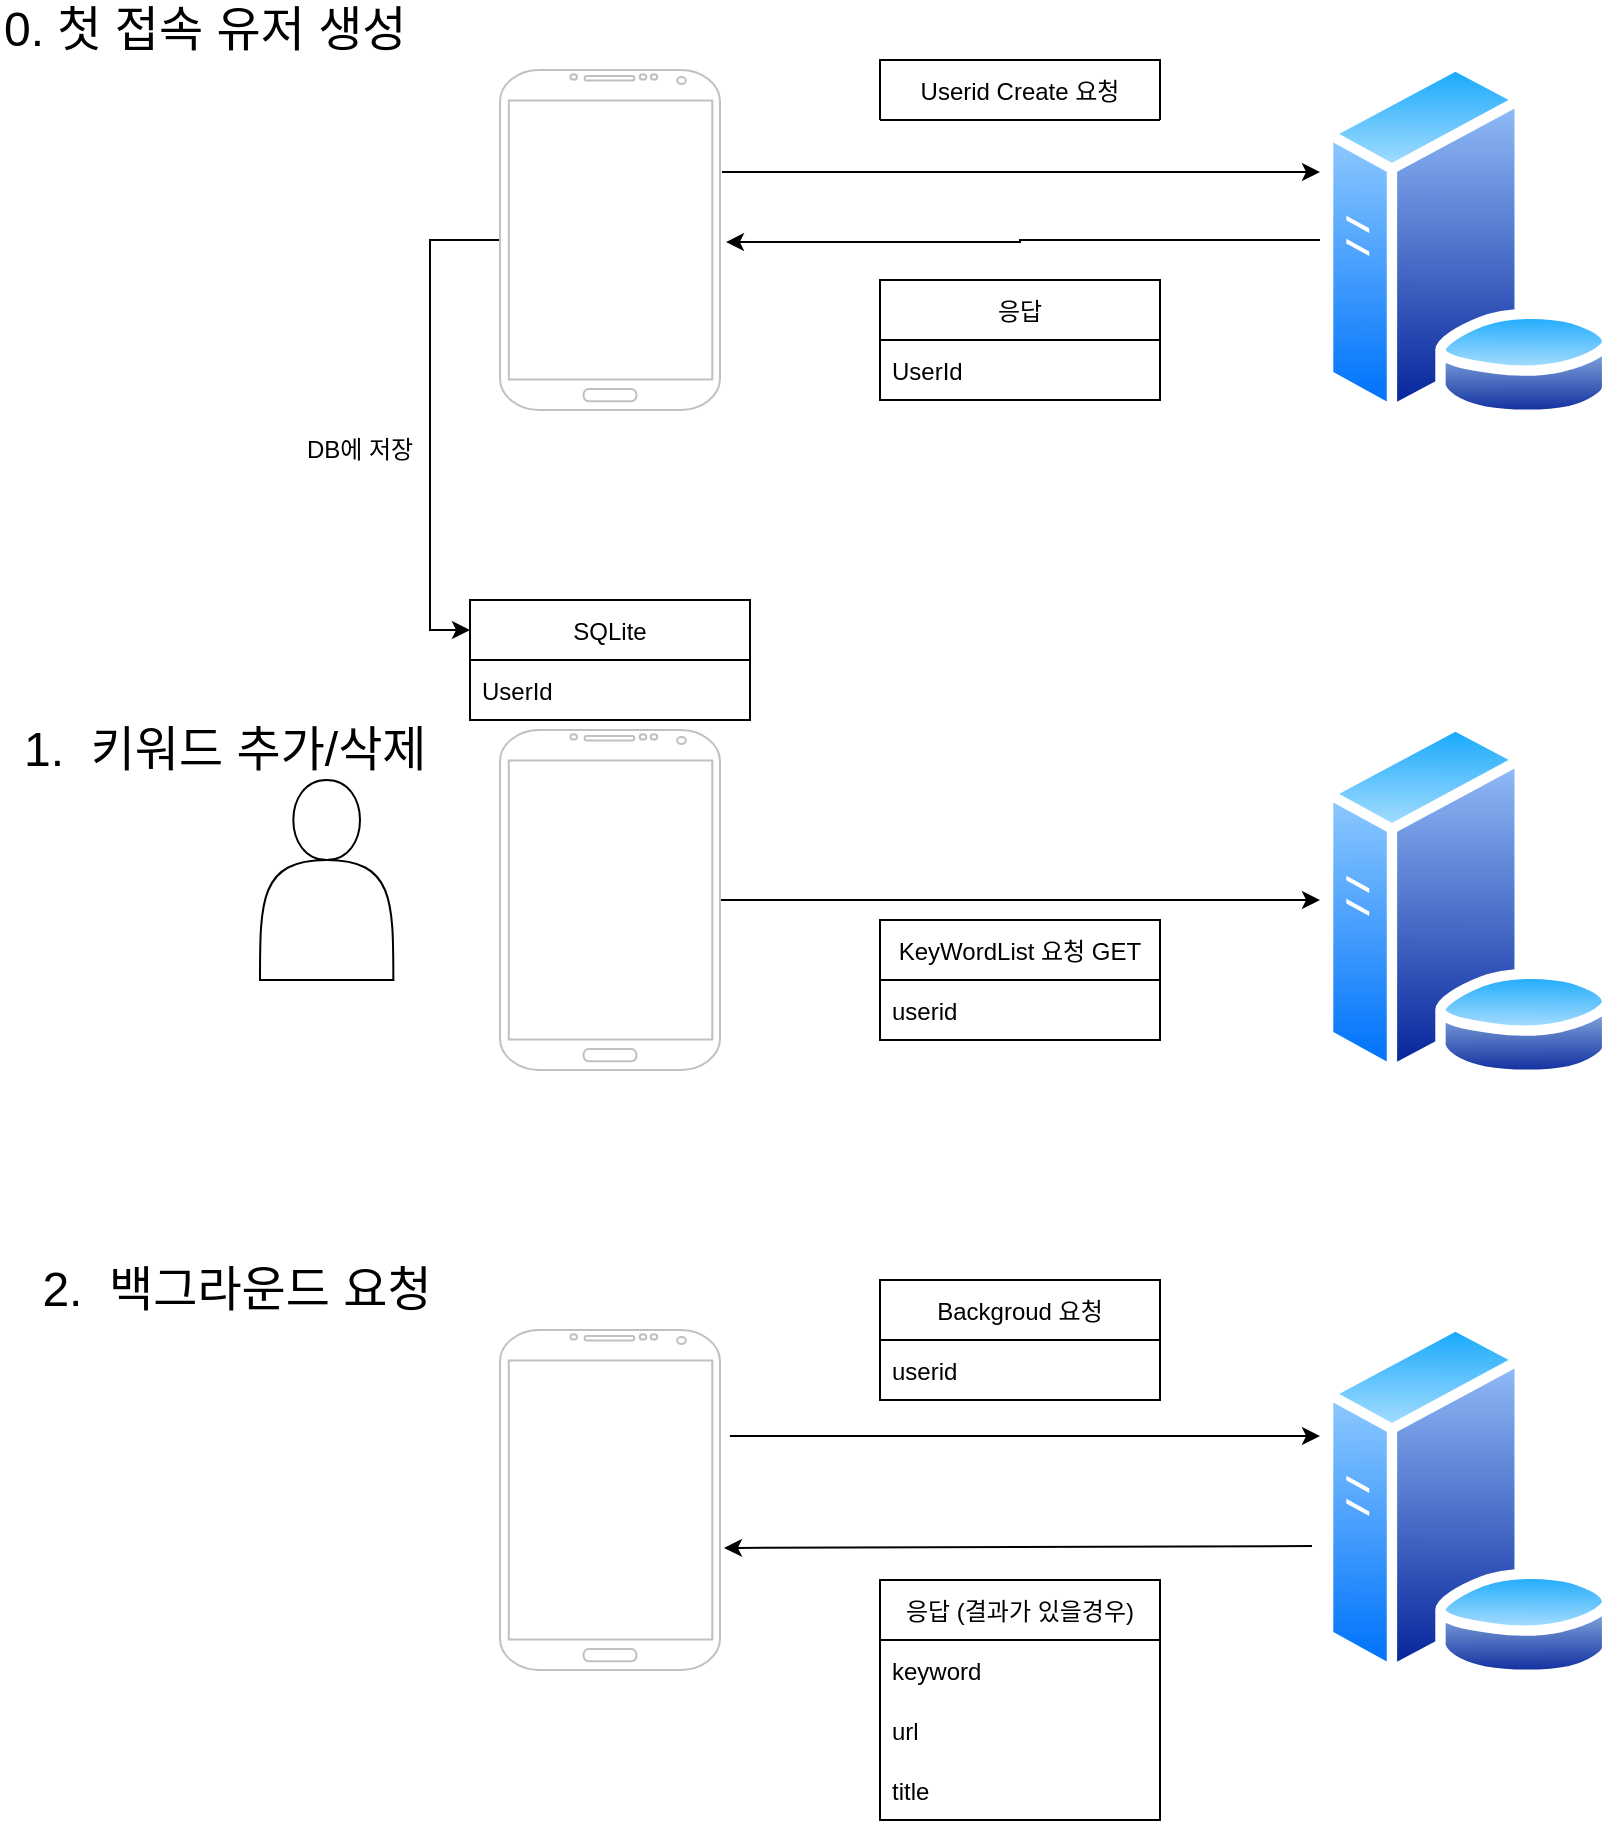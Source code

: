 <mxfile version="15.8.7" type="device"><diagram id="4ZZVCdxs1ciC9m9U2nj-" name="페이지-1"><mxGraphModel dx="1929" dy="1025" grid="1" gridSize="10" guides="1" tooltips="1" connect="1" arrows="1" fold="1" page="1" pageScale="1" pageWidth="827" pageHeight="1169" math="0" shadow="0"><root><mxCell id="0"/><mxCell id="1" parent="0"/><mxCell id="CQ4DKL3vwRpIy1BeKBCv-7" style="edgeStyle=orthogonalEdgeStyle;rounded=0;orthogonalLoop=1;jettySize=auto;html=1;entryX=0;entryY=0.5;entryDx=0;entryDy=0;" edge="1" parent="1" source="CQ4DKL3vwRpIy1BeKBCv-1" target="CQ4DKL3vwRpIy1BeKBCv-4"><mxGeometry relative="1" as="geometry"/></mxCell><mxCell id="CQ4DKL3vwRpIy1BeKBCv-1" value="" style="verticalLabelPosition=bottom;verticalAlign=top;html=1;shadow=0;dashed=0;strokeWidth=1;shape=mxgraph.android.phone2;strokeColor=#c0c0c0;" vertex="1" parent="1"><mxGeometry x="180" y="375" width="110" height="170" as="geometry"/></mxCell><mxCell id="CQ4DKL3vwRpIy1BeKBCv-4" value="" style="aspect=fixed;perimeter=ellipsePerimeter;html=1;align=center;shadow=0;dashed=0;spacingTop=3;image;image=img/lib/active_directory/database_server.svg;" vertex="1" parent="1"><mxGeometry x="590" y="370" width="147.6" height="180" as="geometry"/></mxCell><mxCell id="CQ4DKL3vwRpIy1BeKBCv-6" value="" style="shape=actor;whiteSpace=wrap;html=1;" vertex="1" parent="1"><mxGeometry x="60" y="400" width="66.67" height="100" as="geometry"/></mxCell><mxCell id="CQ4DKL3vwRpIy1BeKBCv-8" value="KeyWordList 요청 GET" style="swimlane;fontStyle=0;childLayout=stackLayout;horizontal=1;startSize=30;horizontalStack=0;resizeParent=1;resizeParentMax=0;resizeLast=0;collapsible=1;marginBottom=0;" vertex="1" parent="1"><mxGeometry x="370" y="470" width="140" height="60" as="geometry"/></mxCell><mxCell id="CQ4DKL3vwRpIy1BeKBCv-9" value="userid" style="text;strokeColor=none;fillColor=none;align=left;verticalAlign=middle;spacingLeft=4;spacingRight=4;overflow=hidden;points=[[0,0.5],[1,0.5]];portConstraint=eastwest;rotatable=0;" vertex="1" parent="CQ4DKL3vwRpIy1BeKBCv-8"><mxGeometry y="30" width="140" height="30" as="geometry"/></mxCell><mxCell id="CQ4DKL3vwRpIy1BeKBCv-21" value="" style="verticalLabelPosition=bottom;verticalAlign=top;html=1;shadow=0;dashed=0;strokeWidth=1;shape=mxgraph.android.phone2;strokeColor=#c0c0c0;" vertex="1" parent="1"><mxGeometry x="180" y="675" width="110" height="170" as="geometry"/></mxCell><mxCell id="CQ4DKL3vwRpIy1BeKBCv-22" value="" style="aspect=fixed;perimeter=ellipsePerimeter;html=1;align=center;shadow=0;dashed=0;spacingTop=3;image;image=img/lib/active_directory/database_server.svg;" vertex="1" parent="1"><mxGeometry x="590" y="670" width="147.6" height="180" as="geometry"/></mxCell><mxCell id="CQ4DKL3vwRpIy1BeKBCv-23" value="Backgroud 요청" style="swimlane;fontStyle=0;childLayout=stackLayout;horizontal=1;startSize=30;horizontalStack=0;resizeParent=1;resizeParentMax=0;resizeLast=0;collapsible=1;marginBottom=0;" vertex="1" parent="1"><mxGeometry x="370" y="650" width="140" height="60" as="geometry"/></mxCell><mxCell id="CQ4DKL3vwRpIy1BeKBCv-26" value="userid" style="text;strokeColor=none;fillColor=none;align=left;verticalAlign=middle;spacingLeft=4;spacingRight=4;overflow=hidden;points=[[0,0.5],[1,0.5]];portConstraint=eastwest;rotatable=0;" vertex="1" parent="CQ4DKL3vwRpIy1BeKBCv-23"><mxGeometry y="30" width="140" height="30" as="geometry"/></mxCell><mxCell id="CQ4DKL3vwRpIy1BeKBCv-27" value="SQLite" style="swimlane;fontStyle=0;childLayout=stackLayout;horizontal=1;startSize=30;horizontalStack=0;resizeParent=1;resizeParentMax=0;resizeLast=0;collapsible=1;marginBottom=0;" vertex="1" parent="1"><mxGeometry x="165" y="310" width="140" height="60" as="geometry"/></mxCell><mxCell id="CQ4DKL3vwRpIy1BeKBCv-28" value="UserId" style="text;strokeColor=none;fillColor=none;align=left;verticalAlign=middle;spacingLeft=4;spacingRight=4;overflow=hidden;points=[[0,0.5],[1,0.5]];portConstraint=eastwest;rotatable=0;" vertex="1" parent="CQ4DKL3vwRpIy1BeKBCv-27"><mxGeometry y="30" width="140" height="30" as="geometry"/></mxCell><mxCell id="CQ4DKL3vwRpIy1BeKBCv-43" style="edgeStyle=orthogonalEdgeStyle;rounded=0;orthogonalLoop=1;jettySize=auto;html=1;entryX=0;entryY=0.25;entryDx=0;entryDy=0;" edge="1" parent="1" source="CQ4DKL3vwRpIy1BeKBCv-34" target="CQ4DKL3vwRpIy1BeKBCv-27"><mxGeometry relative="1" as="geometry"><Array as="points"><mxPoint x="145" y="130"/><mxPoint x="145" y="325"/></Array></mxGeometry></mxCell><mxCell id="CQ4DKL3vwRpIy1BeKBCv-34" value="" style="verticalLabelPosition=bottom;verticalAlign=top;html=1;shadow=0;dashed=0;strokeWidth=1;shape=mxgraph.android.phone2;strokeColor=#c0c0c0;" vertex="1" parent="1"><mxGeometry x="180" y="45" width="110" height="170" as="geometry"/></mxCell><mxCell id="CQ4DKL3vwRpIy1BeKBCv-39" style="edgeStyle=orthogonalEdgeStyle;rounded=0;orthogonalLoop=1;jettySize=auto;html=1;exitX=0;exitY=0.5;exitDx=0;exitDy=0;entryX=1.027;entryY=0.506;entryDx=0;entryDy=0;entryPerimeter=0;" edge="1" parent="1" source="CQ4DKL3vwRpIy1BeKBCv-35" target="CQ4DKL3vwRpIy1BeKBCv-34"><mxGeometry relative="1" as="geometry"/></mxCell><mxCell id="CQ4DKL3vwRpIy1BeKBCv-35" value="" style="aspect=fixed;perimeter=ellipsePerimeter;html=1;align=center;shadow=0;dashed=0;spacingTop=3;image;image=img/lib/active_directory/database_server.svg;" vertex="1" parent="1"><mxGeometry x="590" y="40" width="147.6" height="180" as="geometry"/></mxCell><mxCell id="CQ4DKL3vwRpIy1BeKBCv-38" value="Userid Create 요청" style="swimlane;fontStyle=0;childLayout=stackLayout;horizontal=1;startSize=30;horizontalStack=0;resizeParent=1;resizeParentMax=0;resizeLast=0;collapsible=1;marginBottom=0;" vertex="1" parent="1"><mxGeometry x="370" y="40" width="140" height="30" as="geometry"/></mxCell><mxCell id="CQ4DKL3vwRpIy1BeKBCv-40" value="" style="endArrow=classic;html=1;rounded=0;exitX=1.009;exitY=0.3;exitDx=0;exitDy=0;exitPerimeter=0;" edge="1" parent="1" source="CQ4DKL3vwRpIy1BeKBCv-34"><mxGeometry width="50" height="50" relative="1" as="geometry"><mxPoint x="370" y="420" as="sourcePoint"/><mxPoint x="590" y="96" as="targetPoint"/></mxGeometry></mxCell><mxCell id="CQ4DKL3vwRpIy1BeKBCv-41" value="응답" style="swimlane;fontStyle=0;childLayout=stackLayout;horizontal=1;startSize=30;horizontalStack=0;resizeParent=1;resizeParentMax=0;resizeLast=0;collapsible=1;marginBottom=0;" vertex="1" parent="1"><mxGeometry x="370" y="150" width="140" height="60" as="geometry"/></mxCell><mxCell id="CQ4DKL3vwRpIy1BeKBCv-42" value="UserId" style="text;strokeColor=none;fillColor=none;align=left;verticalAlign=middle;spacingLeft=4;spacingRight=4;overflow=hidden;points=[[0,0.5],[1,0.5]];portConstraint=eastwest;rotatable=0;" vertex="1" parent="CQ4DKL3vwRpIy1BeKBCv-41"><mxGeometry y="30" width="140" height="30" as="geometry"/></mxCell><mxCell id="CQ4DKL3vwRpIy1BeKBCv-45" value="DB에 저장" style="text;html=1;strokeColor=none;fillColor=none;align=center;verticalAlign=middle;whiteSpace=wrap;rounded=0;" vertex="1" parent="1"><mxGeometry x="80" y="220" width="60" height="30" as="geometry"/></mxCell><mxCell id="CQ4DKL3vwRpIy1BeKBCv-46" value="0. 첫 접속 유저 생성" style="text;html=1;strokeColor=none;fillColor=none;align=left;verticalAlign=middle;whiteSpace=wrap;rounded=0;fontSize=24;" vertex="1" parent="1"><mxGeometry x="-70" y="10" width="280" height="30" as="geometry"/></mxCell><mxCell id="CQ4DKL3vwRpIy1BeKBCv-47" value="1.&amp;nbsp; 키워드 추가/삭제" style="text;html=1;strokeColor=none;fillColor=none;align=left;verticalAlign=middle;whiteSpace=wrap;rounded=0;fontSize=24;" vertex="1" parent="1"><mxGeometry x="-60" y="370" width="230" height="30" as="geometry"/></mxCell><mxCell id="CQ4DKL3vwRpIy1BeKBCv-48" value="2.&amp;nbsp; 백그라운드 요청" style="text;html=1;strokeColor=none;fillColor=none;align=center;verticalAlign=middle;whiteSpace=wrap;rounded=0;fontSize=24;" vertex="1" parent="1"><mxGeometry x="-60" y="640" width="216.66" height="30" as="geometry"/></mxCell><mxCell id="CQ4DKL3vwRpIy1BeKBCv-50" value="" style="endArrow=classic;html=1;rounded=0;fontSize=24;exitX=1.045;exitY=0.312;exitDx=0;exitDy=0;exitPerimeter=0;" edge="1" parent="1" source="CQ4DKL3vwRpIy1BeKBCv-21"><mxGeometry width="50" height="50" relative="1" as="geometry"><mxPoint x="190" y="550" as="sourcePoint"/><mxPoint x="590" y="728" as="targetPoint"/></mxGeometry></mxCell><mxCell id="CQ4DKL3vwRpIy1BeKBCv-51" value="" style="endArrow=classic;html=1;rounded=0;fontSize=24;exitX=-0.027;exitY=0.628;exitDx=0;exitDy=0;exitPerimeter=0;entryX=1.018;entryY=0.641;entryDx=0;entryDy=0;entryPerimeter=0;" edge="1" parent="1" source="CQ4DKL3vwRpIy1BeKBCv-22" target="CQ4DKL3vwRpIy1BeKBCv-21"><mxGeometry width="50" height="50" relative="1" as="geometry"><mxPoint x="304.95" y="738.04" as="sourcePoint"/><mxPoint x="596.015" y="735.98" as="targetPoint"/></mxGeometry></mxCell><mxCell id="CQ4DKL3vwRpIy1BeKBCv-52" value="응답 (결과가 있을경우)" style="swimlane;fontStyle=0;childLayout=stackLayout;horizontal=1;startSize=30;horizontalStack=0;resizeParent=1;resizeParentMax=0;resizeLast=0;collapsible=1;marginBottom=0;" vertex="1" parent="1"><mxGeometry x="370" y="800" width="140" height="120" as="geometry"/></mxCell><mxCell id="CQ4DKL3vwRpIy1BeKBCv-53" value="keyword" style="text;strokeColor=none;fillColor=none;align=left;verticalAlign=middle;spacingLeft=4;spacingRight=4;overflow=hidden;points=[[0,0.5],[1,0.5]];portConstraint=eastwest;rotatable=0;" vertex="1" parent="CQ4DKL3vwRpIy1BeKBCv-52"><mxGeometry y="30" width="140" height="30" as="geometry"/></mxCell><mxCell id="CQ4DKL3vwRpIy1BeKBCv-58" value="url" style="text;strokeColor=none;fillColor=none;align=left;verticalAlign=middle;spacingLeft=4;spacingRight=4;overflow=hidden;points=[[0,0.5],[1,0.5]];portConstraint=eastwest;rotatable=0;" vertex="1" parent="CQ4DKL3vwRpIy1BeKBCv-52"><mxGeometry y="60" width="140" height="30" as="geometry"/></mxCell><mxCell id="CQ4DKL3vwRpIy1BeKBCv-57" value="title" style="text;strokeColor=none;fillColor=none;align=left;verticalAlign=middle;spacingLeft=4;spacingRight=4;overflow=hidden;points=[[0,0.5],[1,0.5]];portConstraint=eastwest;rotatable=0;" vertex="1" parent="CQ4DKL3vwRpIy1BeKBCv-52"><mxGeometry y="90" width="140" height="30" as="geometry"/></mxCell></root></mxGraphModel></diagram></mxfile>